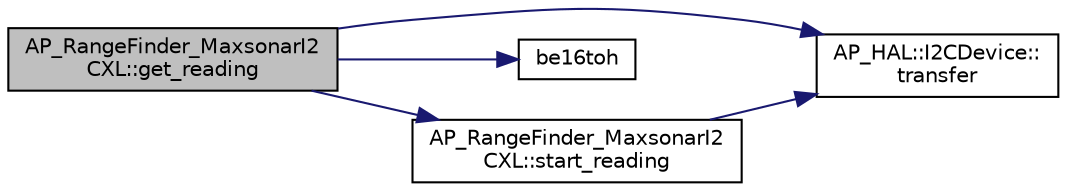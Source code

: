 digraph "AP_RangeFinder_MaxsonarI2CXL::get_reading"
{
 // INTERACTIVE_SVG=YES
  edge [fontname="Helvetica",fontsize="10",labelfontname="Helvetica",labelfontsize="10"];
  node [fontname="Helvetica",fontsize="10",shape=record];
  rankdir="LR";
  Node1 [label="AP_RangeFinder_MaxsonarI2\lCXL::get_reading",height=0.2,width=0.4,color="black", fillcolor="grey75", style="filled", fontcolor="black"];
  Node1 -> Node2 [color="midnightblue",fontsize="10",style="solid",fontname="Helvetica"];
  Node2 [label="AP_HAL::I2CDevice::\ltransfer",height=0.2,width=0.4,color="black", fillcolor="white", style="filled",URL="$classAP__HAL_1_1I2CDevice.html#a2e581ddc9b02eb73ad2fdf488fe8dc86"];
  Node1 -> Node3 [color="midnightblue",fontsize="10",style="solid",fontname="Helvetica"];
  Node3 [label="be16toh",height=0.2,width=0.4,color="black", fillcolor="white", style="filled",URL="$sparse-endian_8h.html#a4460d76503583c1209bc0e78a5ccaefb"];
  Node1 -> Node4 [color="midnightblue",fontsize="10",style="solid",fontname="Helvetica"];
  Node4 [label="AP_RangeFinder_MaxsonarI2\lCXL::start_reading",height=0.2,width=0.4,color="black", fillcolor="white", style="filled",URL="$classAP__RangeFinder__MaxsonarI2CXL.html#a51188886a94d87fc3ebb795c0b40f0e4"];
  Node4 -> Node2 [color="midnightblue",fontsize="10",style="solid",fontname="Helvetica"];
}
